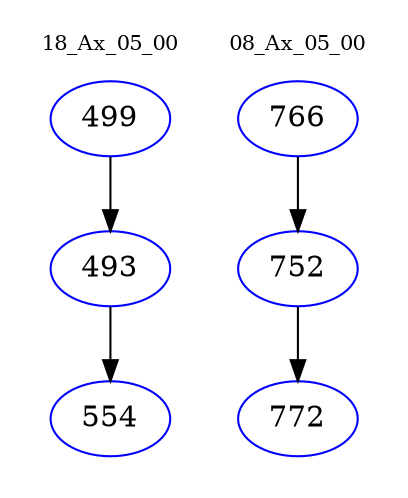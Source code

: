 digraph{
subgraph cluster_0 {
color = white
label = "18_Ax_05_00";
fontsize=10;
T0_499 [label="499", color="blue"]
T0_499 -> T0_493 [color="black"]
T0_493 [label="493", color="blue"]
T0_493 -> T0_554 [color="black"]
T0_554 [label="554", color="blue"]
}
subgraph cluster_1 {
color = white
label = "08_Ax_05_00";
fontsize=10;
T1_766 [label="766", color="blue"]
T1_766 -> T1_752 [color="black"]
T1_752 [label="752", color="blue"]
T1_752 -> T1_772 [color="black"]
T1_772 [label="772", color="blue"]
}
}
